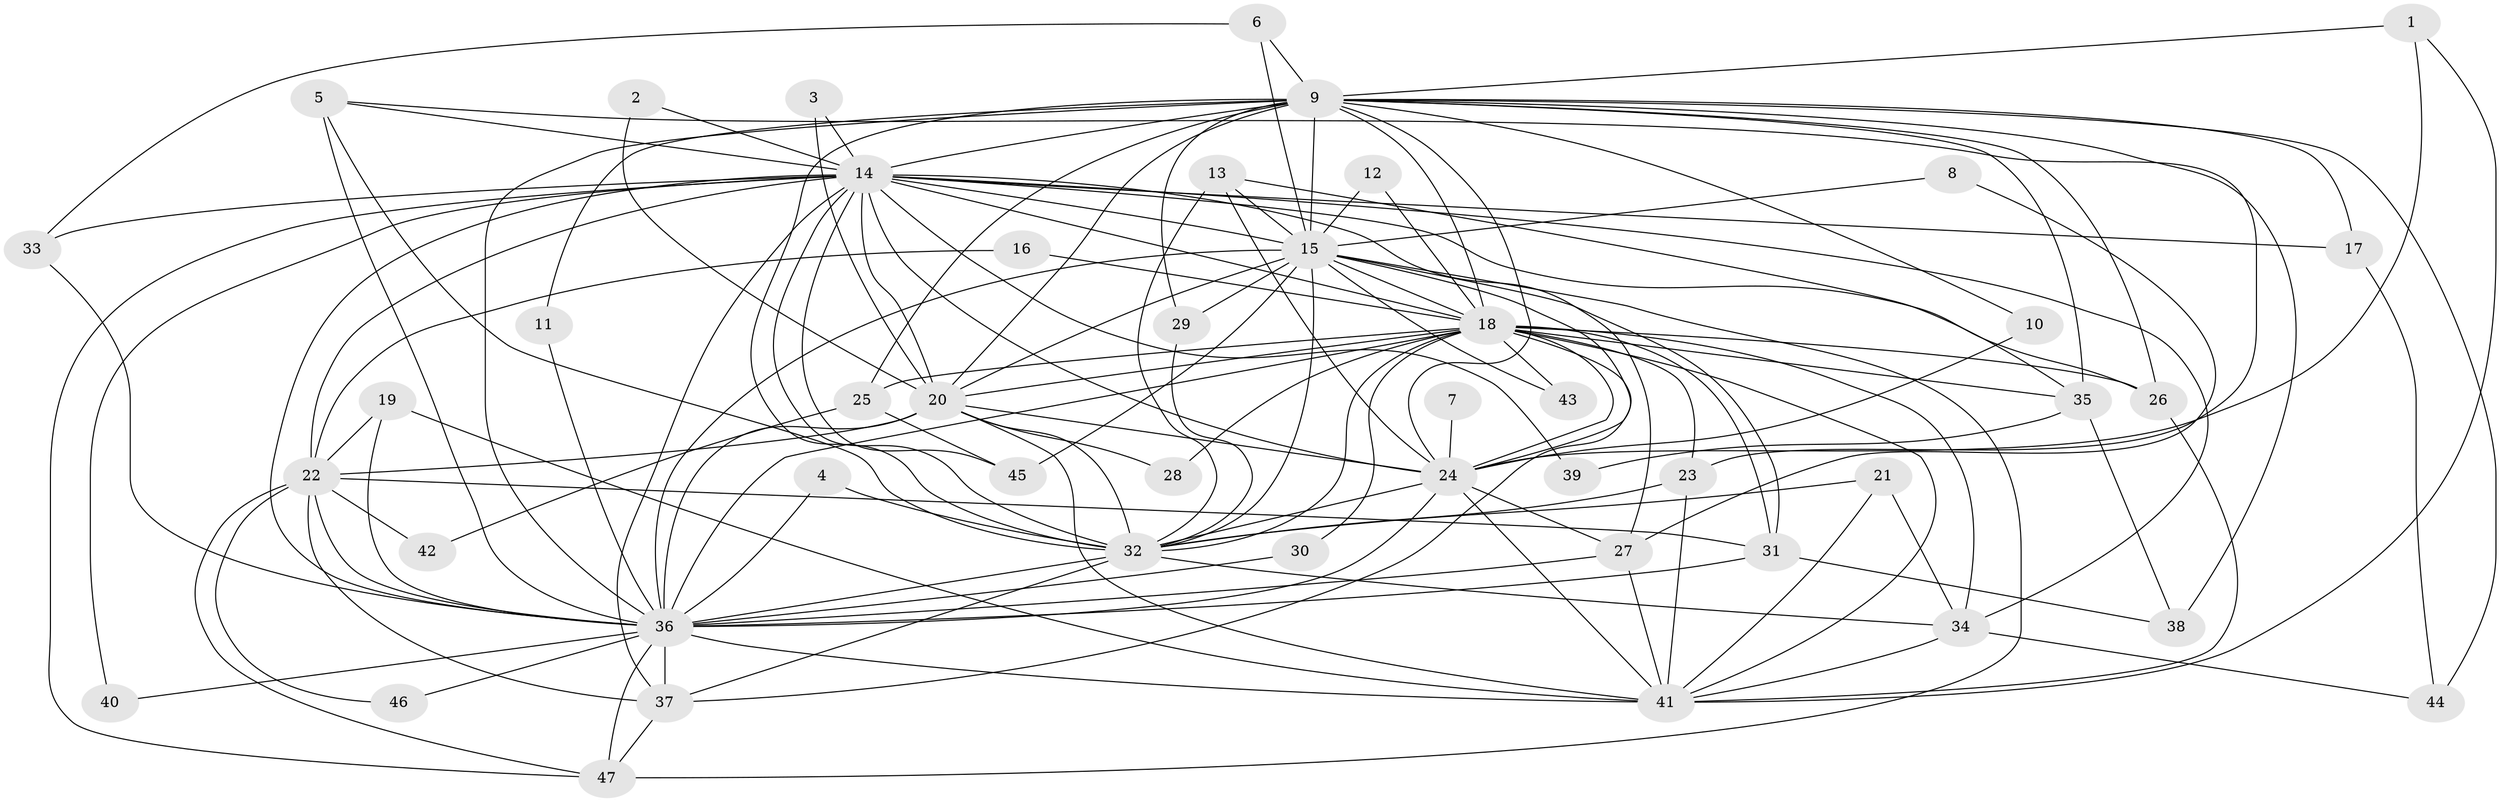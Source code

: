 // original degree distribution, {15: 0.010752688172043012, 14: 0.021505376344086023, 17: 0.021505376344086023, 26: 0.010752688172043012, 19: 0.010752688172043012, 23: 0.010752688172043012, 25: 0.010752688172043012, 13: 0.010752688172043012, 11: 0.010752688172043012, 8: 0.010752688172043012, 4: 0.0967741935483871, 3: 0.27956989247311825, 2: 0.45161290322580644, 6: 0.021505376344086023, 5: 0.021505376344086023}
// Generated by graph-tools (version 1.1) at 2025/49/03/09/25 03:49:40]
// undirected, 47 vertices, 135 edges
graph export_dot {
graph [start="1"]
  node [color=gray90,style=filled];
  1;
  2;
  3;
  4;
  5;
  6;
  7;
  8;
  9;
  10;
  11;
  12;
  13;
  14;
  15;
  16;
  17;
  18;
  19;
  20;
  21;
  22;
  23;
  24;
  25;
  26;
  27;
  28;
  29;
  30;
  31;
  32;
  33;
  34;
  35;
  36;
  37;
  38;
  39;
  40;
  41;
  42;
  43;
  44;
  45;
  46;
  47;
  1 -- 9 [weight=1.0];
  1 -- 24 [weight=1.0];
  1 -- 41 [weight=1.0];
  2 -- 14 [weight=1.0];
  2 -- 20 [weight=1.0];
  3 -- 14 [weight=1.0];
  3 -- 20 [weight=1.0];
  4 -- 32 [weight=1.0];
  4 -- 36 [weight=1.0];
  5 -- 14 [weight=1.0];
  5 -- 23 [weight=1.0];
  5 -- 32 [weight=1.0];
  5 -- 36 [weight=1.0];
  6 -- 9 [weight=1.0];
  6 -- 15 [weight=1.0];
  6 -- 33 [weight=1.0];
  7 -- 24 [weight=1.0];
  8 -- 15 [weight=1.0];
  8 -- 27 [weight=1.0];
  9 -- 10 [weight=1.0];
  9 -- 11 [weight=1.0];
  9 -- 14 [weight=3.0];
  9 -- 15 [weight=3.0];
  9 -- 17 [weight=1.0];
  9 -- 18 [weight=3.0];
  9 -- 20 [weight=3.0];
  9 -- 24 [weight=4.0];
  9 -- 25 [weight=2.0];
  9 -- 26 [weight=1.0];
  9 -- 29 [weight=1.0];
  9 -- 32 [weight=3.0];
  9 -- 35 [weight=2.0];
  9 -- 36 [weight=3.0];
  9 -- 38 [weight=1.0];
  9 -- 44 [weight=1.0];
  10 -- 24 [weight=1.0];
  11 -- 36 [weight=1.0];
  12 -- 15 [weight=1.0];
  12 -- 18 [weight=1.0];
  13 -- 15 [weight=1.0];
  13 -- 24 [weight=2.0];
  13 -- 32 [weight=1.0];
  13 -- 35 [weight=1.0];
  14 -- 15 [weight=1.0];
  14 -- 17 [weight=2.0];
  14 -- 18 [weight=1.0];
  14 -- 20 [weight=1.0];
  14 -- 22 [weight=1.0];
  14 -- 24 [weight=1.0];
  14 -- 26 [weight=1.0];
  14 -- 27 [weight=1.0];
  14 -- 32 [weight=1.0];
  14 -- 33 [weight=1.0];
  14 -- 34 [weight=1.0];
  14 -- 36 [weight=1.0];
  14 -- 37 [weight=1.0];
  14 -- 39 [weight=1.0];
  14 -- 40 [weight=1.0];
  14 -- 45 [weight=1.0];
  14 -- 47 [weight=1.0];
  15 -- 18 [weight=1.0];
  15 -- 20 [weight=1.0];
  15 -- 24 [weight=1.0];
  15 -- 29 [weight=1.0];
  15 -- 31 [weight=2.0];
  15 -- 32 [weight=1.0];
  15 -- 36 [weight=1.0];
  15 -- 43 [weight=1.0];
  15 -- 45 [weight=1.0];
  15 -- 47 [weight=1.0];
  16 -- 18 [weight=1.0];
  16 -- 22 [weight=1.0];
  17 -- 44 [weight=1.0];
  18 -- 20 [weight=1.0];
  18 -- 23 [weight=1.0];
  18 -- 24 [weight=1.0];
  18 -- 25 [weight=1.0];
  18 -- 26 [weight=1.0];
  18 -- 28 [weight=1.0];
  18 -- 30 [weight=1.0];
  18 -- 31 [weight=1.0];
  18 -- 32 [weight=1.0];
  18 -- 34 [weight=1.0];
  18 -- 35 [weight=1.0];
  18 -- 36 [weight=2.0];
  18 -- 37 [weight=1.0];
  18 -- 41 [weight=1.0];
  18 -- 43 [weight=1.0];
  19 -- 22 [weight=1.0];
  19 -- 36 [weight=1.0];
  19 -- 41 [weight=1.0];
  20 -- 22 [weight=1.0];
  20 -- 24 [weight=1.0];
  20 -- 28 [weight=1.0];
  20 -- 32 [weight=1.0];
  20 -- 36 [weight=2.0];
  20 -- 41 [weight=1.0];
  21 -- 32 [weight=1.0];
  21 -- 34 [weight=1.0];
  21 -- 41 [weight=1.0];
  22 -- 31 [weight=1.0];
  22 -- 36 [weight=1.0];
  22 -- 37 [weight=1.0];
  22 -- 42 [weight=1.0];
  22 -- 46 [weight=1.0];
  22 -- 47 [weight=1.0];
  23 -- 32 [weight=1.0];
  23 -- 41 [weight=1.0];
  24 -- 27 [weight=1.0];
  24 -- 32 [weight=1.0];
  24 -- 36 [weight=1.0];
  24 -- 41 [weight=1.0];
  25 -- 42 [weight=1.0];
  25 -- 45 [weight=1.0];
  26 -- 41 [weight=1.0];
  27 -- 36 [weight=2.0];
  27 -- 41 [weight=1.0];
  29 -- 32 [weight=1.0];
  30 -- 36 [weight=1.0];
  31 -- 36 [weight=1.0];
  31 -- 38 [weight=1.0];
  32 -- 34 [weight=1.0];
  32 -- 36 [weight=1.0];
  32 -- 37 [weight=1.0];
  33 -- 36 [weight=1.0];
  34 -- 41 [weight=1.0];
  34 -- 44 [weight=1.0];
  35 -- 38 [weight=1.0];
  35 -- 39 [weight=1.0];
  36 -- 37 [weight=1.0];
  36 -- 40 [weight=1.0];
  36 -- 41 [weight=2.0];
  36 -- 46 [weight=1.0];
  36 -- 47 [weight=1.0];
  37 -- 47 [weight=1.0];
}
